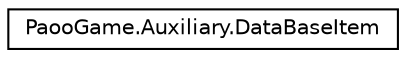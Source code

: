 digraph "Graphical Class Hierarchy"
{
 // INTERACTIVE_SVG=YES
 // LATEX_PDF_SIZE
  edge [fontname="Helvetica",fontsize="10",labelfontname="Helvetica",labelfontsize="10"];
  node [fontname="Helvetica",fontsize="10",shape=record];
  rankdir="LR";
  Node0 [label="PaooGame.Auxiliary.DataBaseItem",height=0.2,width=0.4,color="black", fillcolor="white", style="filled",URL="$class_paoo_game_1_1_auxiliary_1_1_data_base_item.html",tooltip=" "];
}
